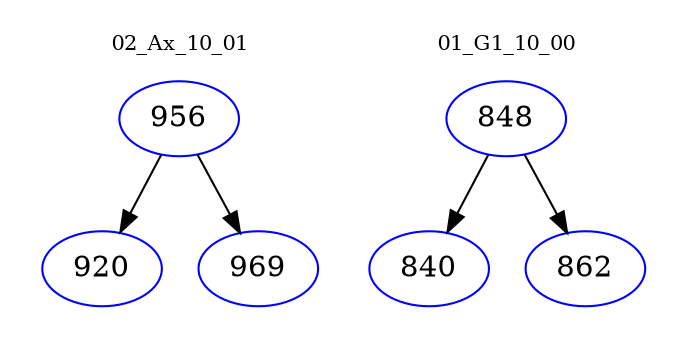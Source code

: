 digraph{
subgraph cluster_0 {
color = white
label = "02_Ax_10_01";
fontsize=10;
T0_956 [label="956", color="blue"]
T0_956 -> T0_920 [color="black"]
T0_920 [label="920", color="blue"]
T0_956 -> T0_969 [color="black"]
T0_969 [label="969", color="blue"]
}
subgraph cluster_1 {
color = white
label = "01_G1_10_00";
fontsize=10;
T1_848 [label="848", color="blue"]
T1_848 -> T1_840 [color="black"]
T1_840 [label="840", color="blue"]
T1_848 -> T1_862 [color="black"]
T1_862 [label="862", color="blue"]
}
}

